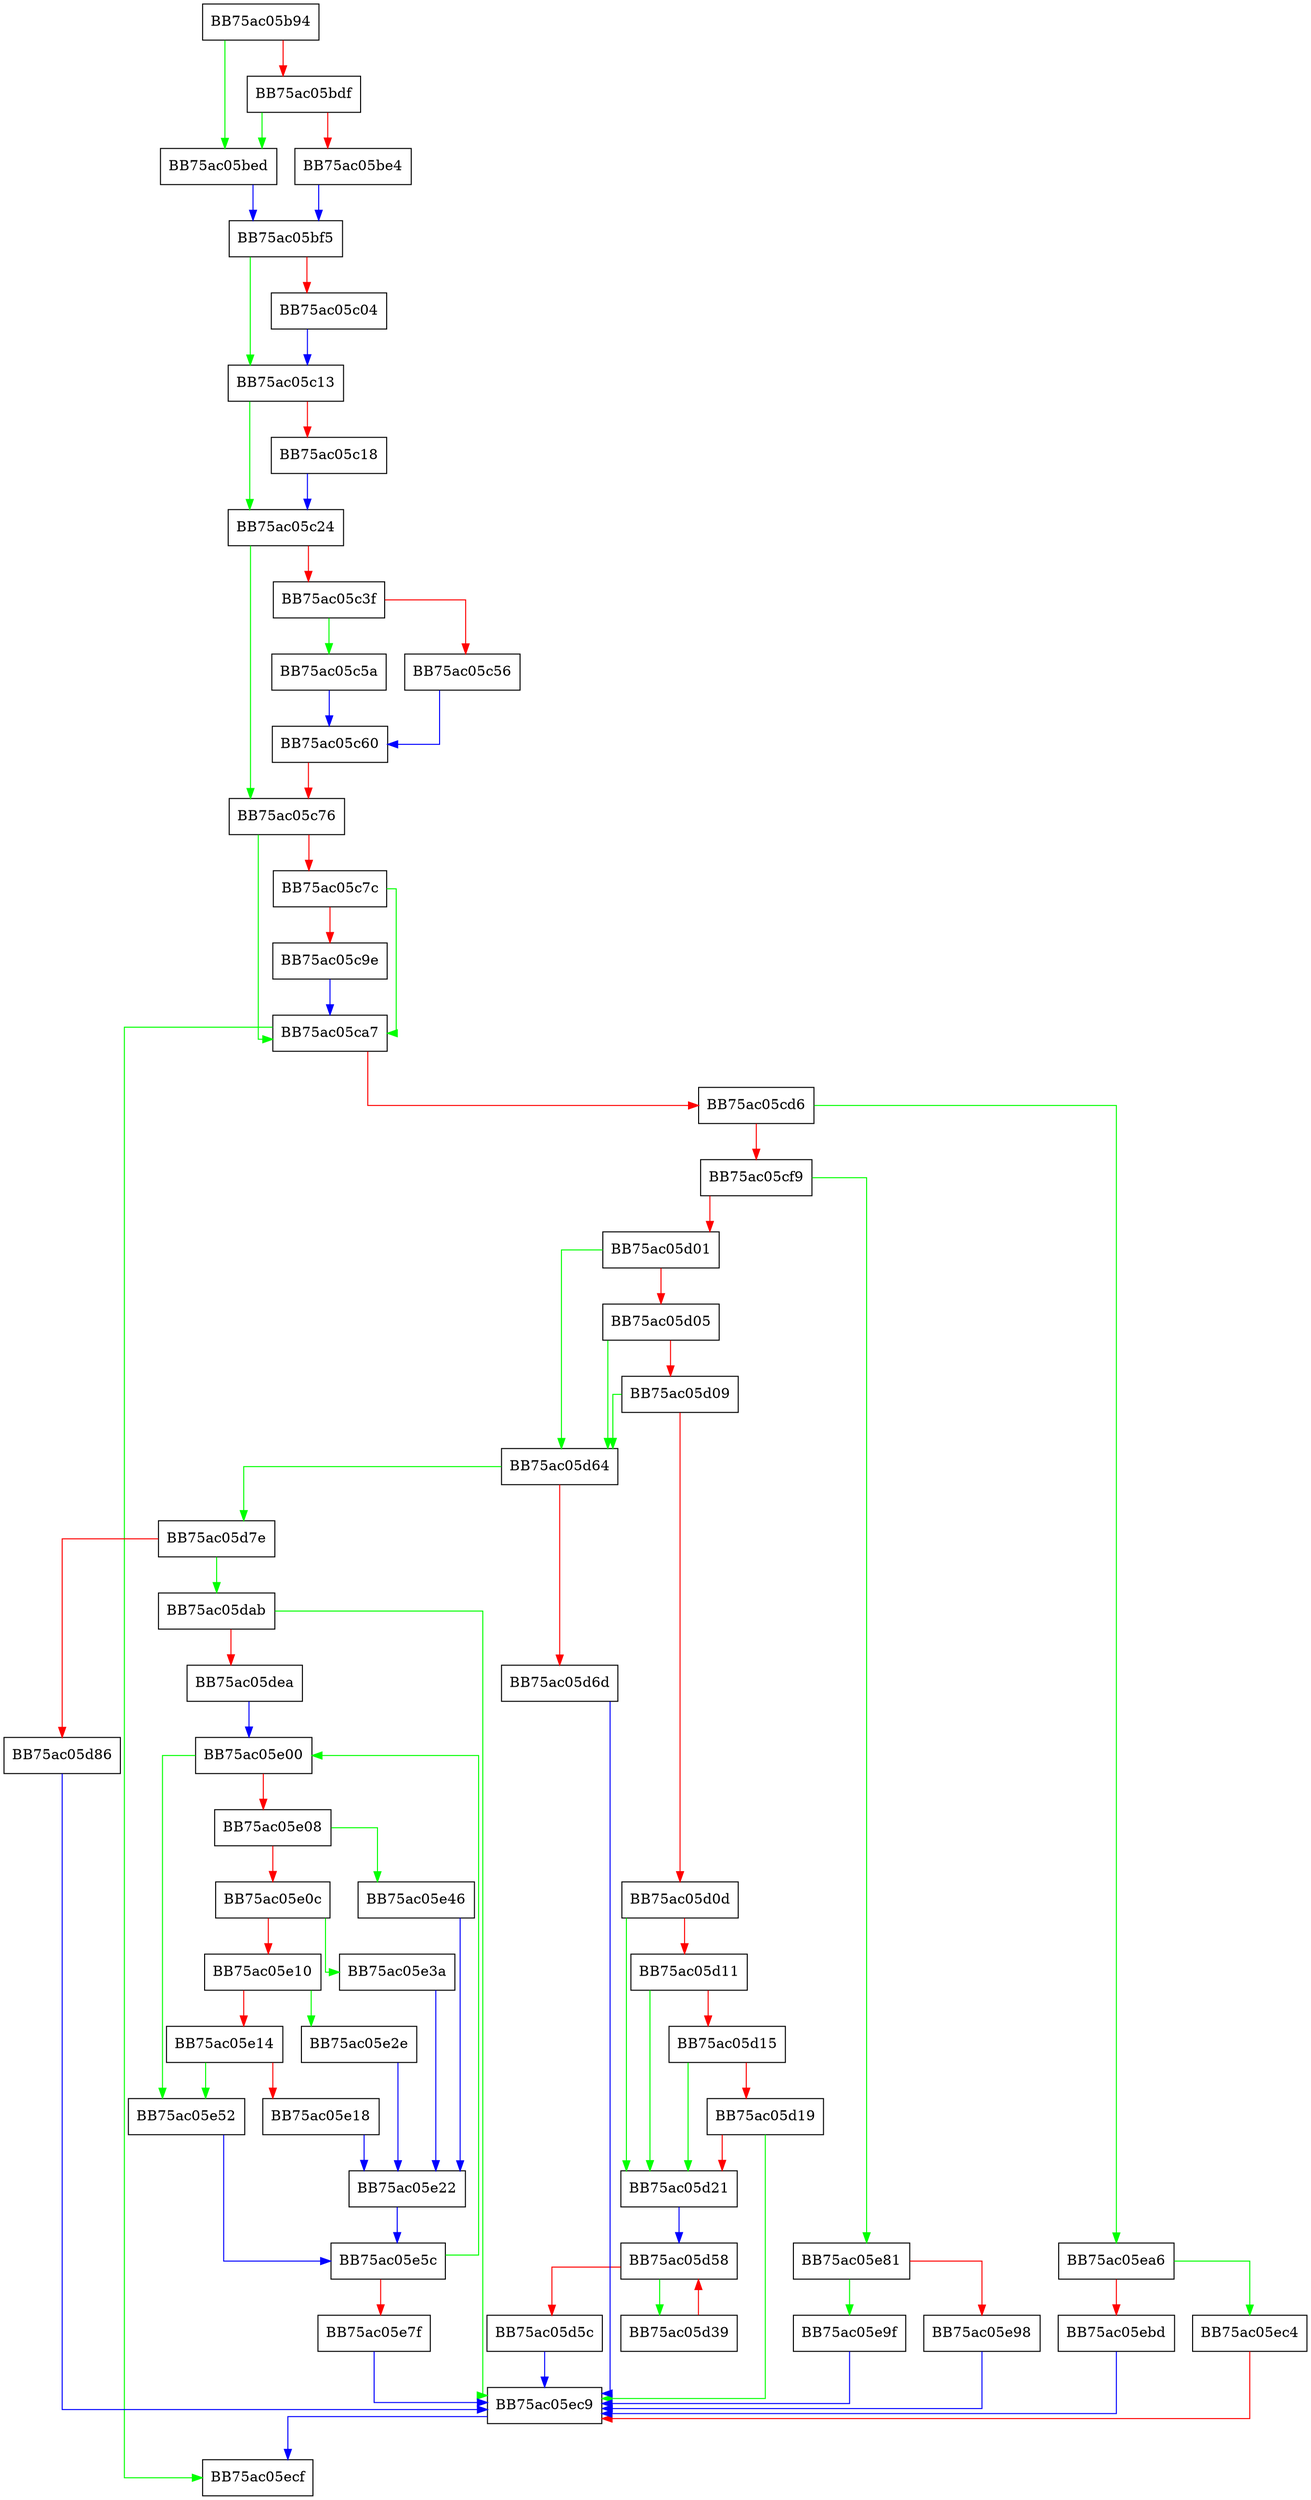 digraph ZSTD_loadDictionaryContent {
  node [shape="box"];
  graph [splines=ortho];
  BB75ac05b94 -> BB75ac05bed [color="green"];
  BB75ac05b94 -> BB75ac05bdf [color="red"];
  BB75ac05bdf -> BB75ac05bed [color="green"];
  BB75ac05bdf -> BB75ac05be4 [color="red"];
  BB75ac05be4 -> BB75ac05bf5 [color="blue"];
  BB75ac05bed -> BB75ac05bf5 [color="blue"];
  BB75ac05bf5 -> BB75ac05c13 [color="green"];
  BB75ac05bf5 -> BB75ac05c04 [color="red"];
  BB75ac05c04 -> BB75ac05c13 [color="blue"];
  BB75ac05c13 -> BB75ac05c24 [color="green"];
  BB75ac05c13 -> BB75ac05c18 [color="red"];
  BB75ac05c18 -> BB75ac05c24 [color="blue"];
  BB75ac05c24 -> BB75ac05c76 [color="green"];
  BB75ac05c24 -> BB75ac05c3f [color="red"];
  BB75ac05c3f -> BB75ac05c5a [color="green"];
  BB75ac05c3f -> BB75ac05c56 [color="red"];
  BB75ac05c56 -> BB75ac05c60 [color="blue"];
  BB75ac05c5a -> BB75ac05c60 [color="blue"];
  BB75ac05c60 -> BB75ac05c76 [color="red"];
  BB75ac05c76 -> BB75ac05ca7 [color="green"];
  BB75ac05c76 -> BB75ac05c7c [color="red"];
  BB75ac05c7c -> BB75ac05ca7 [color="green"];
  BB75ac05c7c -> BB75ac05c9e [color="red"];
  BB75ac05c9e -> BB75ac05ca7 [color="blue"];
  BB75ac05ca7 -> BB75ac05ecf [color="green"];
  BB75ac05ca7 -> BB75ac05cd6 [color="red"];
  BB75ac05cd6 -> BB75ac05ea6 [color="green"];
  BB75ac05cd6 -> BB75ac05cf9 [color="red"];
  BB75ac05cf9 -> BB75ac05e81 [color="green"];
  BB75ac05cf9 -> BB75ac05d01 [color="red"];
  BB75ac05d01 -> BB75ac05d64 [color="green"];
  BB75ac05d01 -> BB75ac05d05 [color="red"];
  BB75ac05d05 -> BB75ac05d64 [color="green"];
  BB75ac05d05 -> BB75ac05d09 [color="red"];
  BB75ac05d09 -> BB75ac05d64 [color="green"];
  BB75ac05d09 -> BB75ac05d0d [color="red"];
  BB75ac05d0d -> BB75ac05d21 [color="green"];
  BB75ac05d0d -> BB75ac05d11 [color="red"];
  BB75ac05d11 -> BB75ac05d21 [color="green"];
  BB75ac05d11 -> BB75ac05d15 [color="red"];
  BB75ac05d15 -> BB75ac05d21 [color="green"];
  BB75ac05d15 -> BB75ac05d19 [color="red"];
  BB75ac05d19 -> BB75ac05ec9 [color="green"];
  BB75ac05d19 -> BB75ac05d21 [color="red"];
  BB75ac05d21 -> BB75ac05d58 [color="blue"];
  BB75ac05d39 -> BB75ac05d58 [color="red"];
  BB75ac05d58 -> BB75ac05d39 [color="green"];
  BB75ac05d58 -> BB75ac05d5c [color="red"];
  BB75ac05d5c -> BB75ac05ec9 [color="blue"];
  BB75ac05d64 -> BB75ac05d7e [color="green"];
  BB75ac05d64 -> BB75ac05d6d [color="red"];
  BB75ac05d6d -> BB75ac05ec9 [color="blue"];
  BB75ac05d7e -> BB75ac05dab [color="green"];
  BB75ac05d7e -> BB75ac05d86 [color="red"];
  BB75ac05d86 -> BB75ac05ec9 [color="blue"];
  BB75ac05dab -> BB75ac05ec9 [color="green"];
  BB75ac05dab -> BB75ac05dea [color="red"];
  BB75ac05dea -> BB75ac05e00 [color="blue"];
  BB75ac05e00 -> BB75ac05e52 [color="green"];
  BB75ac05e00 -> BB75ac05e08 [color="red"];
  BB75ac05e08 -> BB75ac05e46 [color="green"];
  BB75ac05e08 -> BB75ac05e0c [color="red"];
  BB75ac05e0c -> BB75ac05e3a [color="green"];
  BB75ac05e0c -> BB75ac05e10 [color="red"];
  BB75ac05e10 -> BB75ac05e2e [color="green"];
  BB75ac05e10 -> BB75ac05e14 [color="red"];
  BB75ac05e14 -> BB75ac05e52 [color="green"];
  BB75ac05e14 -> BB75ac05e18 [color="red"];
  BB75ac05e18 -> BB75ac05e22 [color="blue"];
  BB75ac05e22 -> BB75ac05e5c [color="blue"];
  BB75ac05e2e -> BB75ac05e22 [color="blue"];
  BB75ac05e3a -> BB75ac05e22 [color="blue"];
  BB75ac05e46 -> BB75ac05e22 [color="blue"];
  BB75ac05e52 -> BB75ac05e5c [color="blue"];
  BB75ac05e5c -> BB75ac05e00 [color="green"];
  BB75ac05e5c -> BB75ac05e7f [color="red"];
  BB75ac05e7f -> BB75ac05ec9 [color="blue"];
  BB75ac05e81 -> BB75ac05e9f [color="green"];
  BB75ac05e81 -> BB75ac05e98 [color="red"];
  BB75ac05e98 -> BB75ac05ec9 [color="blue"];
  BB75ac05e9f -> BB75ac05ec9 [color="blue"];
  BB75ac05ea6 -> BB75ac05ec4 [color="green"];
  BB75ac05ea6 -> BB75ac05ebd [color="red"];
  BB75ac05ebd -> BB75ac05ec9 [color="blue"];
  BB75ac05ec4 -> BB75ac05ec9 [color="red"];
  BB75ac05ec9 -> BB75ac05ecf [color="blue"];
}